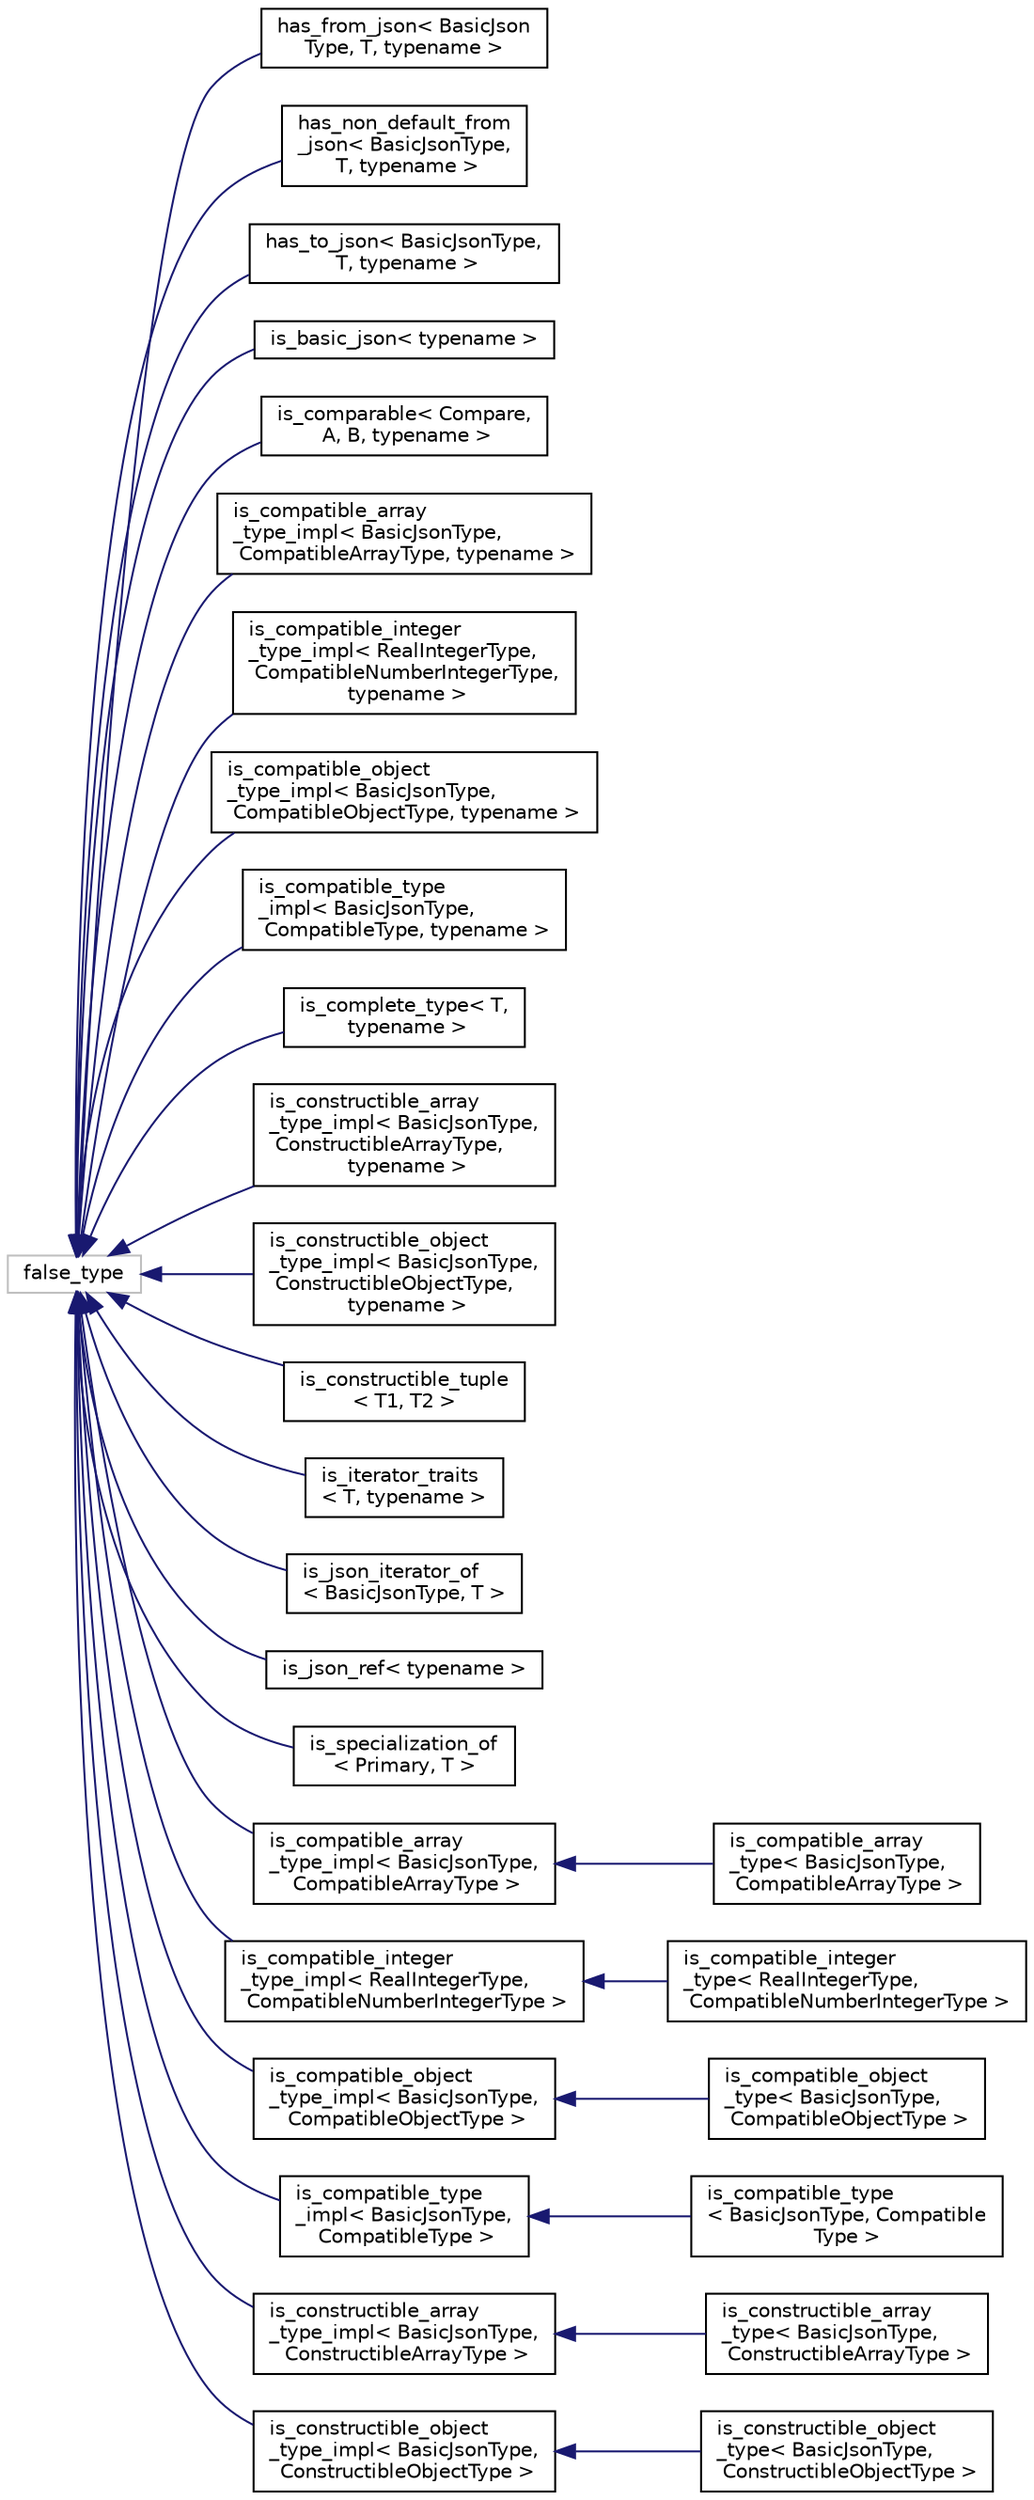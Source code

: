 digraph "Graphical Class Hierarchy"
{
 // LATEX_PDF_SIZE
  edge [fontname="Helvetica",fontsize="10",labelfontname="Helvetica",labelfontsize="10"];
  node [fontname="Helvetica",fontsize="10",shape=record];
  rankdir="LR";
  Node122 [label="false_type",height=0.2,width=0.4,color="grey75", fillcolor="white", style="filled",tooltip=" "];
  Node122 -> Node0 [dir="back",color="midnightblue",fontsize="10",style="solid",fontname="Helvetica"];
  Node0 [label="has_from_json\< BasicJson\lType, T, typename \>",height=0.2,width=0.4,color="black", fillcolor="white", style="filled",URL="$structdetail_1_1has__from__json.html",tooltip=" "];
  Node122 -> Node124 [dir="back",color="midnightblue",fontsize="10",style="solid",fontname="Helvetica"];
  Node124 [label="has_non_default_from\l_json\< BasicJsonType,\l T, typename \>",height=0.2,width=0.4,color="black", fillcolor="white", style="filled",URL="$structdetail_1_1has__non__default__from__json.html",tooltip=" "];
  Node122 -> Node125 [dir="back",color="midnightblue",fontsize="10",style="solid",fontname="Helvetica"];
  Node125 [label="has_to_json\< BasicJsonType,\l T, typename \>",height=0.2,width=0.4,color="black", fillcolor="white", style="filled",URL="$structdetail_1_1has__to__json.html",tooltip=" "];
  Node122 -> Node126 [dir="back",color="midnightblue",fontsize="10",style="solid",fontname="Helvetica"];
  Node126 [label="is_basic_json\< typename \>",height=0.2,width=0.4,color="black", fillcolor="white", style="filled",URL="$structdetail_1_1is__basic__json.html",tooltip=" "];
  Node122 -> Node127 [dir="back",color="midnightblue",fontsize="10",style="solid",fontname="Helvetica"];
  Node127 [label="is_comparable\< Compare,\l A, B, typename \>",height=0.2,width=0.4,color="black", fillcolor="white", style="filled",URL="$structdetail_1_1is__comparable.html",tooltip=" "];
  Node122 -> Node128 [dir="back",color="midnightblue",fontsize="10",style="solid",fontname="Helvetica"];
  Node128 [label="is_compatible_array\l_type_impl\< BasicJsonType,\l CompatibleArrayType, typename \>",height=0.2,width=0.4,color="black", fillcolor="white", style="filled",URL="$structdetail_1_1is__compatible__array__type__impl.html",tooltip=" "];
  Node122 -> Node129 [dir="back",color="midnightblue",fontsize="10",style="solid",fontname="Helvetica"];
  Node129 [label="is_compatible_integer\l_type_impl\< RealIntegerType,\l CompatibleNumberIntegerType,\l typename \>",height=0.2,width=0.4,color="black", fillcolor="white", style="filled",URL="$structdetail_1_1is__compatible__integer__type__impl.html",tooltip=" "];
  Node122 -> Node130 [dir="back",color="midnightblue",fontsize="10",style="solid",fontname="Helvetica"];
  Node130 [label="is_compatible_object\l_type_impl\< BasicJsonType,\l CompatibleObjectType, typename \>",height=0.2,width=0.4,color="black", fillcolor="white", style="filled",URL="$structdetail_1_1is__compatible__object__type__impl.html",tooltip=" "];
  Node122 -> Node131 [dir="back",color="midnightblue",fontsize="10",style="solid",fontname="Helvetica"];
  Node131 [label="is_compatible_type\l_impl\< BasicJsonType,\l CompatibleType, typename \>",height=0.2,width=0.4,color="black", fillcolor="white", style="filled",URL="$structdetail_1_1is__compatible__type__impl.html",tooltip=" "];
  Node122 -> Node132 [dir="back",color="midnightblue",fontsize="10",style="solid",fontname="Helvetica"];
  Node132 [label="is_complete_type\< T,\l typename \>",height=0.2,width=0.4,color="black", fillcolor="white", style="filled",URL="$structdetail_1_1is__complete__type.html",tooltip=" "];
  Node122 -> Node133 [dir="back",color="midnightblue",fontsize="10",style="solid",fontname="Helvetica"];
  Node133 [label="is_constructible_array\l_type_impl\< BasicJsonType,\l ConstructibleArrayType,\l typename \>",height=0.2,width=0.4,color="black", fillcolor="white", style="filled",URL="$structdetail_1_1is__constructible__array__type__impl.html",tooltip=" "];
  Node122 -> Node134 [dir="back",color="midnightblue",fontsize="10",style="solid",fontname="Helvetica"];
  Node134 [label="is_constructible_object\l_type_impl\< BasicJsonType,\l ConstructibleObjectType,\l typename \>",height=0.2,width=0.4,color="black", fillcolor="white", style="filled",URL="$structdetail_1_1is__constructible__object__type__impl.html",tooltip=" "];
  Node122 -> Node135 [dir="back",color="midnightblue",fontsize="10",style="solid",fontname="Helvetica"];
  Node135 [label="is_constructible_tuple\l\< T1, T2 \>",height=0.2,width=0.4,color="black", fillcolor="white", style="filled",URL="$structdetail_1_1is__constructible__tuple.html",tooltip=" "];
  Node122 -> Node136 [dir="back",color="midnightblue",fontsize="10",style="solid",fontname="Helvetica"];
  Node136 [label="is_iterator_traits\l\< T, typename \>",height=0.2,width=0.4,color="black", fillcolor="white", style="filled",URL="$structdetail_1_1is__iterator__traits.html",tooltip=" "];
  Node122 -> Node137 [dir="back",color="midnightblue",fontsize="10",style="solid",fontname="Helvetica"];
  Node137 [label="is_json_iterator_of\l\< BasicJsonType, T \>",height=0.2,width=0.4,color="black", fillcolor="white", style="filled",URL="$structdetail_1_1is__json__iterator__of.html",tooltip=" "];
  Node122 -> Node138 [dir="back",color="midnightblue",fontsize="10",style="solid",fontname="Helvetica"];
  Node138 [label="is_json_ref\< typename \>",height=0.2,width=0.4,color="black", fillcolor="white", style="filled",URL="$structdetail_1_1is__json__ref.html",tooltip=" "];
  Node122 -> Node139 [dir="back",color="midnightblue",fontsize="10",style="solid",fontname="Helvetica"];
  Node139 [label="is_specialization_of\l\< Primary, T \>",height=0.2,width=0.4,color="black", fillcolor="white", style="filled",URL="$structdetail_1_1is__specialization__of.html",tooltip=" "];
  Node122 -> Node140 [dir="back",color="midnightblue",fontsize="10",style="solid",fontname="Helvetica"];
  Node140 [label="is_compatible_array\l_type_impl\< BasicJsonType,\l CompatibleArrayType \>",height=0.2,width=0.4,color="black", fillcolor="white", style="filled",URL="$structdetail_1_1is__compatible__array__type__impl.html",tooltip=" "];
  Node140 -> Node141 [dir="back",color="midnightblue",fontsize="10",style="solid",fontname="Helvetica"];
  Node141 [label="is_compatible_array\l_type\< BasicJsonType,\l CompatibleArrayType \>",height=0.2,width=0.4,color="black", fillcolor="white", style="filled",URL="$structdetail_1_1is__compatible__array__type.html",tooltip=" "];
  Node122 -> Node142 [dir="back",color="midnightblue",fontsize="10",style="solid",fontname="Helvetica"];
  Node142 [label="is_compatible_integer\l_type_impl\< RealIntegerType,\l CompatibleNumberIntegerType \>",height=0.2,width=0.4,color="black", fillcolor="white", style="filled",URL="$structdetail_1_1is__compatible__integer__type__impl.html",tooltip=" "];
  Node142 -> Node143 [dir="back",color="midnightblue",fontsize="10",style="solid",fontname="Helvetica"];
  Node143 [label="is_compatible_integer\l_type\< RealIntegerType,\l CompatibleNumberIntegerType \>",height=0.2,width=0.4,color="black", fillcolor="white", style="filled",URL="$structdetail_1_1is__compatible__integer__type.html",tooltip=" "];
  Node122 -> Node144 [dir="back",color="midnightblue",fontsize="10",style="solid",fontname="Helvetica"];
  Node144 [label="is_compatible_object\l_type_impl\< BasicJsonType,\l CompatibleObjectType \>",height=0.2,width=0.4,color="black", fillcolor="white", style="filled",URL="$structdetail_1_1is__compatible__object__type__impl.html",tooltip=" "];
  Node144 -> Node145 [dir="back",color="midnightblue",fontsize="10",style="solid",fontname="Helvetica"];
  Node145 [label="is_compatible_object\l_type\< BasicJsonType,\l CompatibleObjectType \>",height=0.2,width=0.4,color="black", fillcolor="white", style="filled",URL="$structdetail_1_1is__compatible__object__type.html",tooltip=" "];
  Node122 -> Node146 [dir="back",color="midnightblue",fontsize="10",style="solid",fontname="Helvetica"];
  Node146 [label="is_compatible_type\l_impl\< BasicJsonType,\l CompatibleType \>",height=0.2,width=0.4,color="black", fillcolor="white", style="filled",URL="$structdetail_1_1is__compatible__type__impl.html",tooltip=" "];
  Node146 -> Node147 [dir="back",color="midnightblue",fontsize="10",style="solid",fontname="Helvetica"];
  Node147 [label="is_compatible_type\l\< BasicJsonType, Compatible\lType \>",height=0.2,width=0.4,color="black", fillcolor="white", style="filled",URL="$structdetail_1_1is__compatible__type.html",tooltip=" "];
  Node122 -> Node148 [dir="back",color="midnightblue",fontsize="10",style="solid",fontname="Helvetica"];
  Node148 [label="is_constructible_array\l_type_impl\< BasicJsonType,\l ConstructibleArrayType \>",height=0.2,width=0.4,color="black", fillcolor="white", style="filled",URL="$structdetail_1_1is__constructible__array__type__impl.html",tooltip=" "];
  Node148 -> Node149 [dir="back",color="midnightblue",fontsize="10",style="solid",fontname="Helvetica"];
  Node149 [label="is_constructible_array\l_type\< BasicJsonType,\l ConstructibleArrayType \>",height=0.2,width=0.4,color="black", fillcolor="white", style="filled",URL="$structdetail_1_1is__constructible__array__type.html",tooltip=" "];
  Node122 -> Node150 [dir="back",color="midnightblue",fontsize="10",style="solid",fontname="Helvetica"];
  Node150 [label="is_constructible_object\l_type_impl\< BasicJsonType,\l ConstructibleObjectType \>",height=0.2,width=0.4,color="black", fillcolor="white", style="filled",URL="$structdetail_1_1is__constructible__object__type__impl.html",tooltip=" "];
  Node150 -> Node151 [dir="back",color="midnightblue",fontsize="10",style="solid",fontname="Helvetica"];
  Node151 [label="is_constructible_object\l_type\< BasicJsonType,\l ConstructibleObjectType \>",height=0.2,width=0.4,color="black", fillcolor="white", style="filled",URL="$structdetail_1_1is__constructible__object__type.html",tooltip=" "];
}
